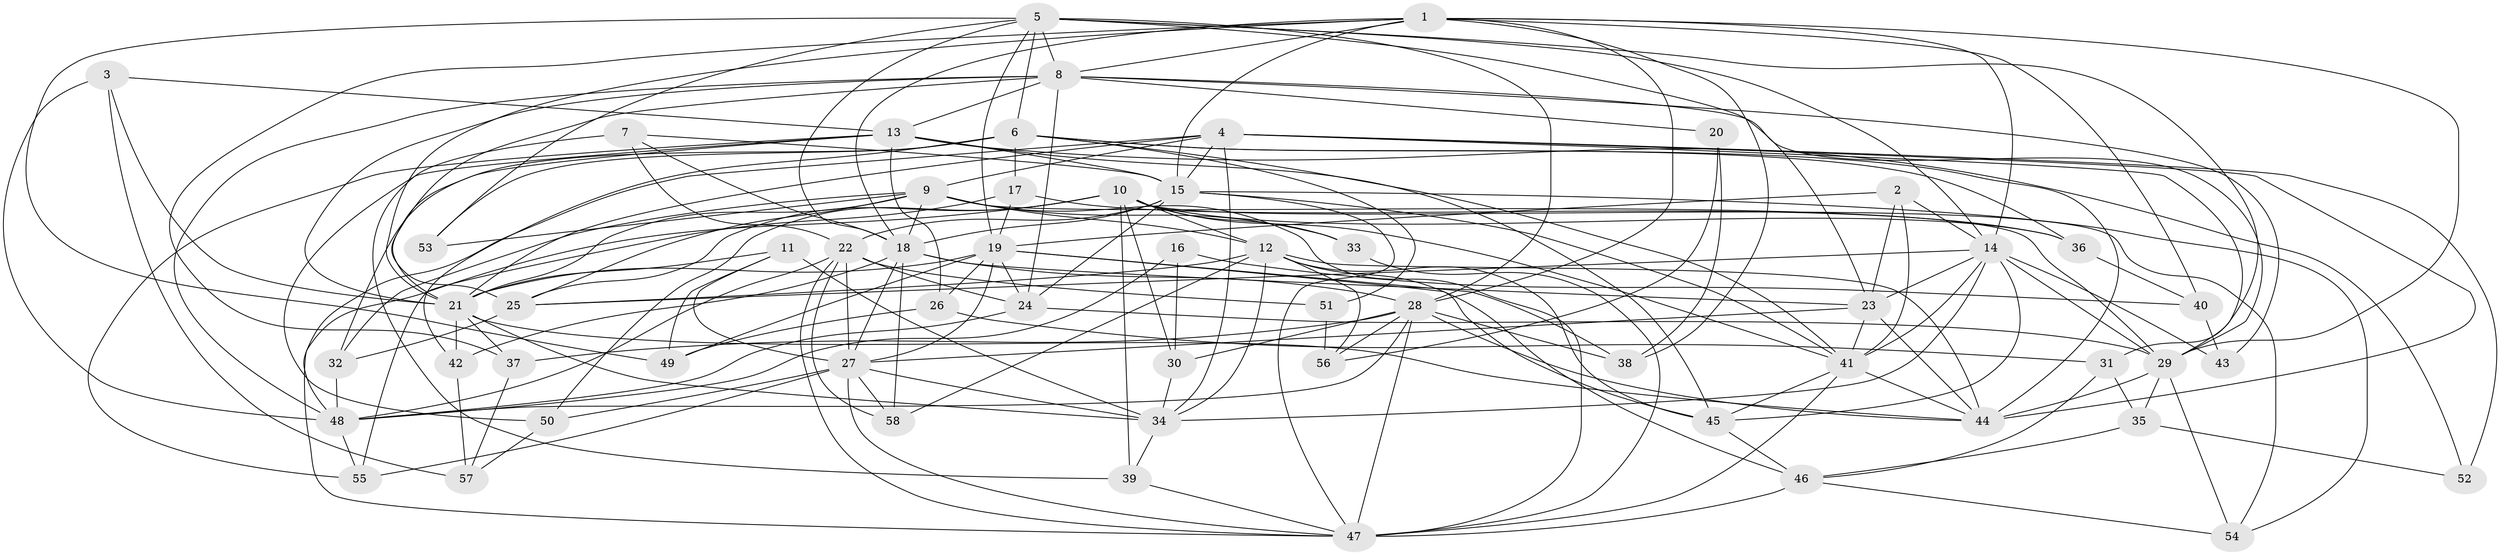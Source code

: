 // original degree distribution, {4: 1.0}
// Generated by graph-tools (version 1.1) at 2025/53/03/04/25 22:53:34]
// undirected, 58 vertices, 181 edges
graph export_dot {
  node [color=gray90,style=filled];
  1;
  2;
  3;
  4;
  5;
  6;
  7;
  8;
  9;
  10;
  11;
  12;
  13;
  14;
  15;
  16;
  17;
  18;
  19;
  20;
  21;
  22;
  23;
  24;
  25;
  26;
  27;
  28;
  29;
  30;
  31;
  32;
  33;
  34;
  35;
  36;
  37;
  38;
  39;
  40;
  41;
  42;
  43;
  44;
  45;
  46;
  47;
  48;
  49;
  50;
  51;
  52;
  53;
  54;
  55;
  56;
  57;
  58;
  1 -- 8 [weight=1.0];
  1 -- 14 [weight=1.0];
  1 -- 15 [weight=1.0];
  1 -- 18 [weight=1.0];
  1 -- 21 [weight=1.0];
  1 -- 28 [weight=1.0];
  1 -- 29 [weight=1.0];
  1 -- 37 [weight=1.0];
  1 -- 38 [weight=1.0];
  1 -- 40 [weight=1.0];
  2 -- 14 [weight=1.0];
  2 -- 19 [weight=1.0];
  2 -- 23 [weight=1.0];
  2 -- 41 [weight=1.0];
  3 -- 13 [weight=1.0];
  3 -- 21 [weight=1.0];
  3 -- 48 [weight=1.0];
  3 -- 57 [weight=1.0];
  4 -- 9 [weight=1.0];
  4 -- 15 [weight=2.0];
  4 -- 21 [weight=1.0];
  4 -- 29 [weight=1.0];
  4 -- 34 [weight=1.0];
  4 -- 44 [weight=1.0];
  4 -- 48 [weight=1.0];
  4 -- 52 [weight=2.0];
  5 -- 6 [weight=1.0];
  5 -- 8 [weight=1.0];
  5 -- 14 [weight=1.0];
  5 -- 18 [weight=1.0];
  5 -- 19 [weight=1.0];
  5 -- 23 [weight=1.0];
  5 -- 28 [weight=1.0];
  5 -- 31 [weight=1.0];
  5 -- 49 [weight=1.0];
  5 -- 53 [weight=1.0];
  6 -- 17 [weight=1.0];
  6 -- 32 [weight=1.0];
  6 -- 36 [weight=1.0];
  6 -- 41 [weight=1.0];
  6 -- 42 [weight=1.0];
  6 -- 44 [weight=1.0];
  6 -- 51 [weight=1.0];
  6 -- 53 [weight=2.0];
  7 -- 15 [weight=1.0];
  7 -- 18 [weight=1.0];
  7 -- 22 [weight=1.0];
  7 -- 39 [weight=1.0];
  8 -- 13 [weight=2.0];
  8 -- 20 [weight=2.0];
  8 -- 21 [weight=1.0];
  8 -- 24 [weight=1.0];
  8 -- 25 [weight=1.0];
  8 -- 29 [weight=1.0];
  8 -- 43 [weight=1.0];
  8 -- 48 [weight=1.0];
  9 -- 12 [weight=1.0];
  9 -- 18 [weight=1.0];
  9 -- 21 [weight=1.0];
  9 -- 25 [weight=2.0];
  9 -- 29 [weight=1.0];
  9 -- 32 [weight=1.0];
  9 -- 33 [weight=2.0];
  9 -- 47 [weight=1.0];
  9 -- 53 [weight=1.0];
  10 -- 12 [weight=1.0];
  10 -- 25 [weight=1.0];
  10 -- 30 [weight=1.0];
  10 -- 33 [weight=1.0];
  10 -- 36 [weight=1.0];
  10 -- 39 [weight=1.0];
  10 -- 41 [weight=1.0];
  10 -- 47 [weight=1.0];
  10 -- 50 [weight=1.0];
  10 -- 54 [weight=1.0];
  11 -- 21 [weight=1.0];
  11 -- 27 [weight=1.0];
  11 -- 34 [weight=1.0];
  11 -- 49 [weight=1.0];
  12 -- 25 [weight=2.0];
  12 -- 34 [weight=1.0];
  12 -- 44 [weight=1.0];
  12 -- 45 [weight=1.0];
  12 -- 46 [weight=3.0];
  12 -- 56 [weight=1.0];
  12 -- 58 [weight=1.0];
  13 -- 15 [weight=1.0];
  13 -- 21 [weight=1.0];
  13 -- 26 [weight=1.0];
  13 -- 45 [weight=1.0];
  13 -- 50 [weight=1.0];
  13 -- 52 [weight=1.0];
  13 -- 55 [weight=1.0];
  14 -- 23 [weight=1.0];
  14 -- 25 [weight=1.0];
  14 -- 29 [weight=2.0];
  14 -- 34 [weight=1.0];
  14 -- 41 [weight=1.0];
  14 -- 43 [weight=2.0];
  14 -- 45 [weight=1.0];
  15 -- 18 [weight=1.0];
  15 -- 22 [weight=2.0];
  15 -- 24 [weight=1.0];
  15 -- 41 [weight=1.0];
  15 -- 47 [weight=1.0];
  15 -- 54 [weight=1.0];
  16 -- 30 [weight=1.0];
  16 -- 40 [weight=1.0];
  16 -- 48 [weight=2.0];
  17 -- 19 [weight=1.0];
  17 -- 36 [weight=1.0];
  17 -- 55 [weight=1.0];
  18 -- 23 [weight=1.0];
  18 -- 27 [weight=1.0];
  18 -- 28 [weight=1.0];
  18 -- 42 [weight=1.0];
  18 -- 58 [weight=1.0];
  19 -- 21 [weight=1.0];
  19 -- 24 [weight=1.0];
  19 -- 26 [weight=1.0];
  19 -- 27 [weight=1.0];
  19 -- 38 [weight=1.0];
  19 -- 45 [weight=1.0];
  19 -- 49 [weight=1.0];
  20 -- 38 [weight=1.0];
  20 -- 56 [weight=1.0];
  21 -- 34 [weight=1.0];
  21 -- 37 [weight=1.0];
  21 -- 42 [weight=1.0];
  21 -- 44 [weight=1.0];
  22 -- 24 [weight=1.0];
  22 -- 27 [weight=1.0];
  22 -- 47 [weight=1.0];
  22 -- 48 [weight=1.0];
  22 -- 51 [weight=2.0];
  22 -- 58 [weight=1.0];
  23 -- 27 [weight=1.0];
  23 -- 41 [weight=2.0];
  23 -- 44 [weight=1.0];
  24 -- 29 [weight=1.0];
  24 -- 48 [weight=1.0];
  25 -- 32 [weight=1.0];
  26 -- 31 [weight=1.0];
  26 -- 49 [weight=1.0];
  27 -- 34 [weight=1.0];
  27 -- 47 [weight=1.0];
  27 -- 50 [weight=1.0];
  27 -- 55 [weight=1.0];
  27 -- 58 [weight=1.0];
  28 -- 30 [weight=1.0];
  28 -- 37 [weight=1.0];
  28 -- 38 [weight=1.0];
  28 -- 44 [weight=1.0];
  28 -- 47 [weight=1.0];
  28 -- 48 [weight=1.0];
  28 -- 56 [weight=1.0];
  29 -- 35 [weight=1.0];
  29 -- 44 [weight=1.0];
  29 -- 54 [weight=1.0];
  30 -- 34 [weight=1.0];
  31 -- 35 [weight=1.0];
  31 -- 46 [weight=1.0];
  32 -- 48 [weight=1.0];
  33 -- 47 [weight=1.0];
  34 -- 39 [weight=1.0];
  35 -- 46 [weight=1.0];
  35 -- 52 [weight=1.0];
  36 -- 40 [weight=1.0];
  37 -- 57 [weight=1.0];
  39 -- 47 [weight=1.0];
  40 -- 43 [weight=1.0];
  41 -- 44 [weight=1.0];
  41 -- 45 [weight=1.0];
  41 -- 47 [weight=1.0];
  42 -- 57 [weight=1.0];
  45 -- 46 [weight=1.0];
  46 -- 47 [weight=1.0];
  46 -- 54 [weight=1.0];
  48 -- 55 [weight=1.0];
  50 -- 57 [weight=1.0];
  51 -- 56 [weight=1.0];
}
